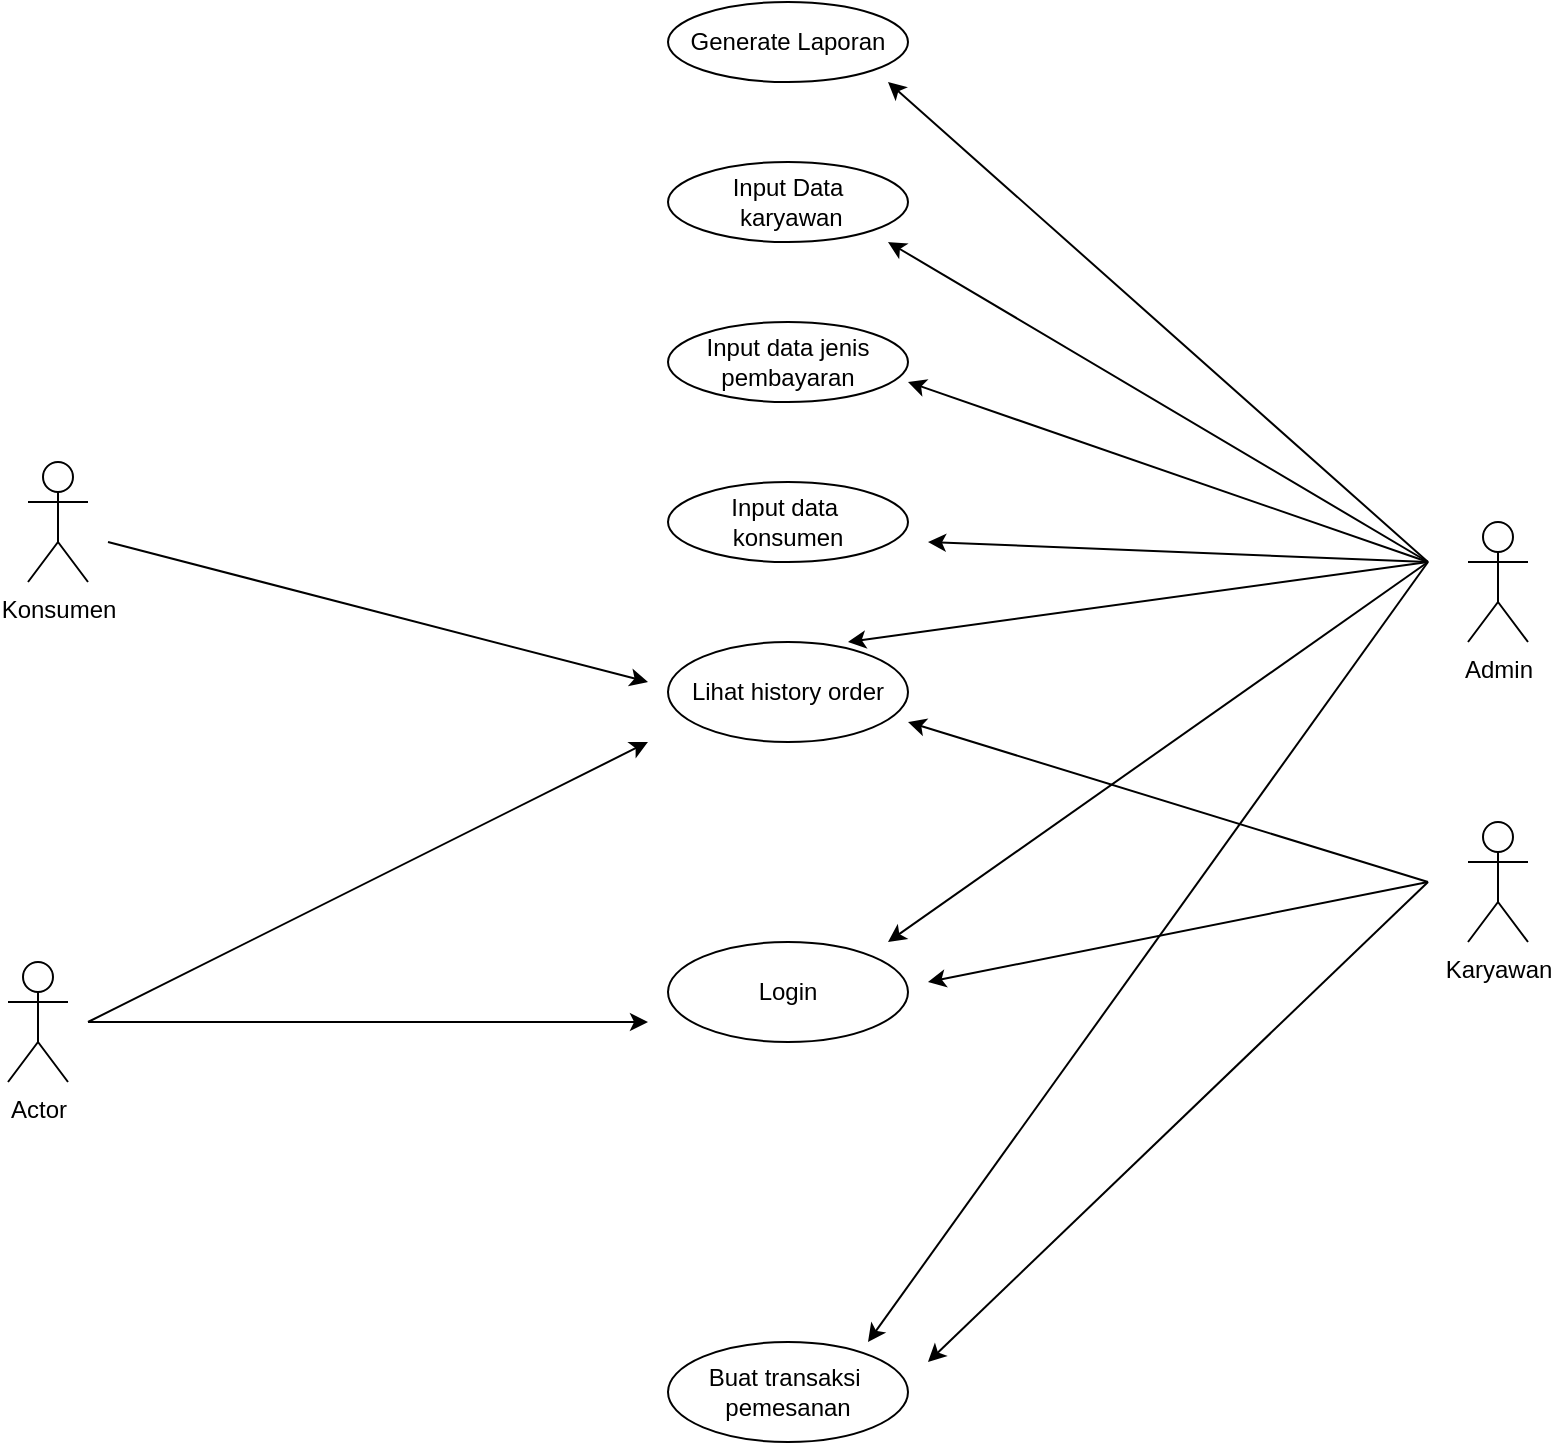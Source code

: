 <mxfile version="20.7.4" type="device"><diagram id="1y9vZ5JPmz6QS1ijbFMj" name="Page-1"><mxGraphModel dx="938" dy="649" grid="1" gridSize="10" guides="1" tooltips="1" connect="1" arrows="1" fold="1" page="1" pageScale="1" pageWidth="850" pageHeight="1100" math="0" shadow="0"><root><mxCell id="0"/><mxCell id="1" parent="0"/><mxCell id="ArK2srCTn0whMhVRFhsh-1" value="Generate Laporan" style="ellipse;whiteSpace=wrap;html=1;" vertex="1" parent="1"><mxGeometry x="380" y="40" width="120" height="40" as="geometry"/></mxCell><mxCell id="ArK2srCTn0whMhVRFhsh-2" value="Input Data&lt;br&gt;&amp;nbsp;karyawan" style="ellipse;whiteSpace=wrap;html=1;" vertex="1" parent="1"><mxGeometry x="380" y="120" width="120" height="40" as="geometry"/></mxCell><mxCell id="ArK2srCTn0whMhVRFhsh-3" value="Input data jenis&lt;br&gt;pembayaran" style="ellipse;whiteSpace=wrap;html=1;" vertex="1" parent="1"><mxGeometry x="380" y="200" width="120" height="40" as="geometry"/></mxCell><mxCell id="ArK2srCTn0whMhVRFhsh-4" value="Input data&amp;nbsp;&lt;br&gt;konsumen" style="ellipse;whiteSpace=wrap;html=1;" vertex="1" parent="1"><mxGeometry x="380" y="280" width="120" height="40" as="geometry"/></mxCell><mxCell id="ArK2srCTn0whMhVRFhsh-5" value="Lihat history order" style="ellipse;whiteSpace=wrap;html=1;" vertex="1" parent="1"><mxGeometry x="380" y="360" width="120" height="50" as="geometry"/></mxCell><mxCell id="ArK2srCTn0whMhVRFhsh-6" value="Login" style="ellipse;whiteSpace=wrap;html=1;" vertex="1" parent="1"><mxGeometry x="380" y="510" width="120" height="50" as="geometry"/></mxCell><mxCell id="ArK2srCTn0whMhVRFhsh-7" value="Buat transaksi&amp;nbsp;&lt;br&gt;pemesanan" style="ellipse;whiteSpace=wrap;html=1;" vertex="1" parent="1"><mxGeometry x="380" y="710" width="120" height="50" as="geometry"/></mxCell><mxCell id="ArK2srCTn0whMhVRFhsh-8" value="Admin" style="shape=umlActor;verticalLabelPosition=bottom;verticalAlign=top;html=1;outlineConnect=0;" vertex="1" parent="1"><mxGeometry x="780" y="300" width="30" height="60" as="geometry"/></mxCell><mxCell id="ArK2srCTn0whMhVRFhsh-9" value="Karyawan" style="shape=umlActor;verticalLabelPosition=bottom;verticalAlign=top;html=1;outlineConnect=0;" vertex="1" parent="1"><mxGeometry x="780" y="450" width="30" height="60" as="geometry"/></mxCell><mxCell id="ArK2srCTn0whMhVRFhsh-10" value="" style="endArrow=classic;html=1;rounded=0;" edge="1" parent="1"><mxGeometry width="50" height="50" relative="1" as="geometry"><mxPoint x="760" y="320" as="sourcePoint"/><mxPoint x="490" y="80" as="targetPoint"/></mxGeometry></mxCell><mxCell id="ArK2srCTn0whMhVRFhsh-11" value="" style="endArrow=classic;html=1;rounded=0;" edge="1" parent="1"><mxGeometry width="50" height="50" relative="1" as="geometry"><mxPoint x="760" y="320" as="sourcePoint"/><mxPoint x="490" y="160" as="targetPoint"/></mxGeometry></mxCell><mxCell id="ArK2srCTn0whMhVRFhsh-12" value="" style="endArrow=classic;html=1;rounded=0;entryX=1;entryY=0.75;entryDx=0;entryDy=0;entryPerimeter=0;" edge="1" parent="1" target="ArK2srCTn0whMhVRFhsh-3"><mxGeometry width="50" height="50" relative="1" as="geometry"><mxPoint x="760" y="320" as="sourcePoint"/><mxPoint x="450" y="160" as="targetPoint"/></mxGeometry></mxCell><mxCell id="ArK2srCTn0whMhVRFhsh-13" value="" style="endArrow=classic;html=1;rounded=0;" edge="1" parent="1"><mxGeometry width="50" height="50" relative="1" as="geometry"><mxPoint x="760" y="320" as="sourcePoint"/><mxPoint x="510" y="310" as="targetPoint"/></mxGeometry></mxCell><mxCell id="ArK2srCTn0whMhVRFhsh-14" value="" style="endArrow=classic;html=1;rounded=0;" edge="1" parent="1"><mxGeometry width="50" height="50" relative="1" as="geometry"><mxPoint x="760" y="320" as="sourcePoint"/><mxPoint x="470" y="360" as="targetPoint"/></mxGeometry></mxCell><mxCell id="ArK2srCTn0whMhVRFhsh-15" value="" style="endArrow=classic;html=1;rounded=0;" edge="1" parent="1"><mxGeometry width="50" height="50" relative="1" as="geometry"><mxPoint x="760" y="480" as="sourcePoint"/><mxPoint x="500" y="400" as="targetPoint"/></mxGeometry></mxCell><mxCell id="ArK2srCTn0whMhVRFhsh-16" value="" style="endArrow=classic;html=1;rounded=0;" edge="1" parent="1"><mxGeometry width="50" height="50" relative="1" as="geometry"><mxPoint x="760" y="320" as="sourcePoint"/><mxPoint x="490" y="510" as="targetPoint"/></mxGeometry></mxCell><mxCell id="ArK2srCTn0whMhVRFhsh-17" value="" style="endArrow=classic;html=1;rounded=0;" edge="1" parent="1"><mxGeometry width="50" height="50" relative="1" as="geometry"><mxPoint x="760" y="480" as="sourcePoint"/><mxPoint x="510" y="530" as="targetPoint"/></mxGeometry></mxCell><mxCell id="ArK2srCTn0whMhVRFhsh-18" value="" style="endArrow=classic;html=1;rounded=0;" edge="1" parent="1"><mxGeometry width="50" height="50" relative="1" as="geometry"><mxPoint x="760" y="320" as="sourcePoint"/><mxPoint x="480" y="710" as="targetPoint"/></mxGeometry></mxCell><mxCell id="ArK2srCTn0whMhVRFhsh-19" value="" style="endArrow=classic;html=1;rounded=0;" edge="1" parent="1"><mxGeometry width="50" height="50" relative="1" as="geometry"><mxPoint x="760" y="480" as="sourcePoint"/><mxPoint x="510" y="720" as="targetPoint"/></mxGeometry></mxCell><mxCell id="ArK2srCTn0whMhVRFhsh-20" value="Konsumen" style="shape=umlActor;verticalLabelPosition=bottom;verticalAlign=top;html=1;outlineConnect=0;" vertex="1" parent="1"><mxGeometry x="60" y="270" width="30" height="60" as="geometry"/></mxCell><mxCell id="ArK2srCTn0whMhVRFhsh-21" value="" style="endArrow=classic;html=1;rounded=0;" edge="1" parent="1"><mxGeometry width="50" height="50" relative="1" as="geometry"><mxPoint x="100" y="310" as="sourcePoint"/><mxPoint x="370" y="380" as="targetPoint"/></mxGeometry></mxCell><mxCell id="ArK2srCTn0whMhVRFhsh-22" value="Actor" style="shape=umlActor;verticalLabelPosition=bottom;verticalAlign=top;html=1;outlineConnect=0;" vertex="1" parent="1"><mxGeometry x="50" y="520" width="30" height="60" as="geometry"/></mxCell><mxCell id="ArK2srCTn0whMhVRFhsh-23" value="" style="endArrow=classic;html=1;rounded=0;" edge="1" parent="1"><mxGeometry width="50" height="50" relative="1" as="geometry"><mxPoint x="90" y="550" as="sourcePoint"/><mxPoint x="370" y="410" as="targetPoint"/></mxGeometry></mxCell><mxCell id="ArK2srCTn0whMhVRFhsh-24" value="" style="endArrow=classic;html=1;rounded=0;" edge="1" parent="1"><mxGeometry width="50" height="50" relative="1" as="geometry"><mxPoint x="90" y="550" as="sourcePoint"/><mxPoint x="370" y="550" as="targetPoint"/></mxGeometry></mxCell></root></mxGraphModel></diagram></mxfile>
